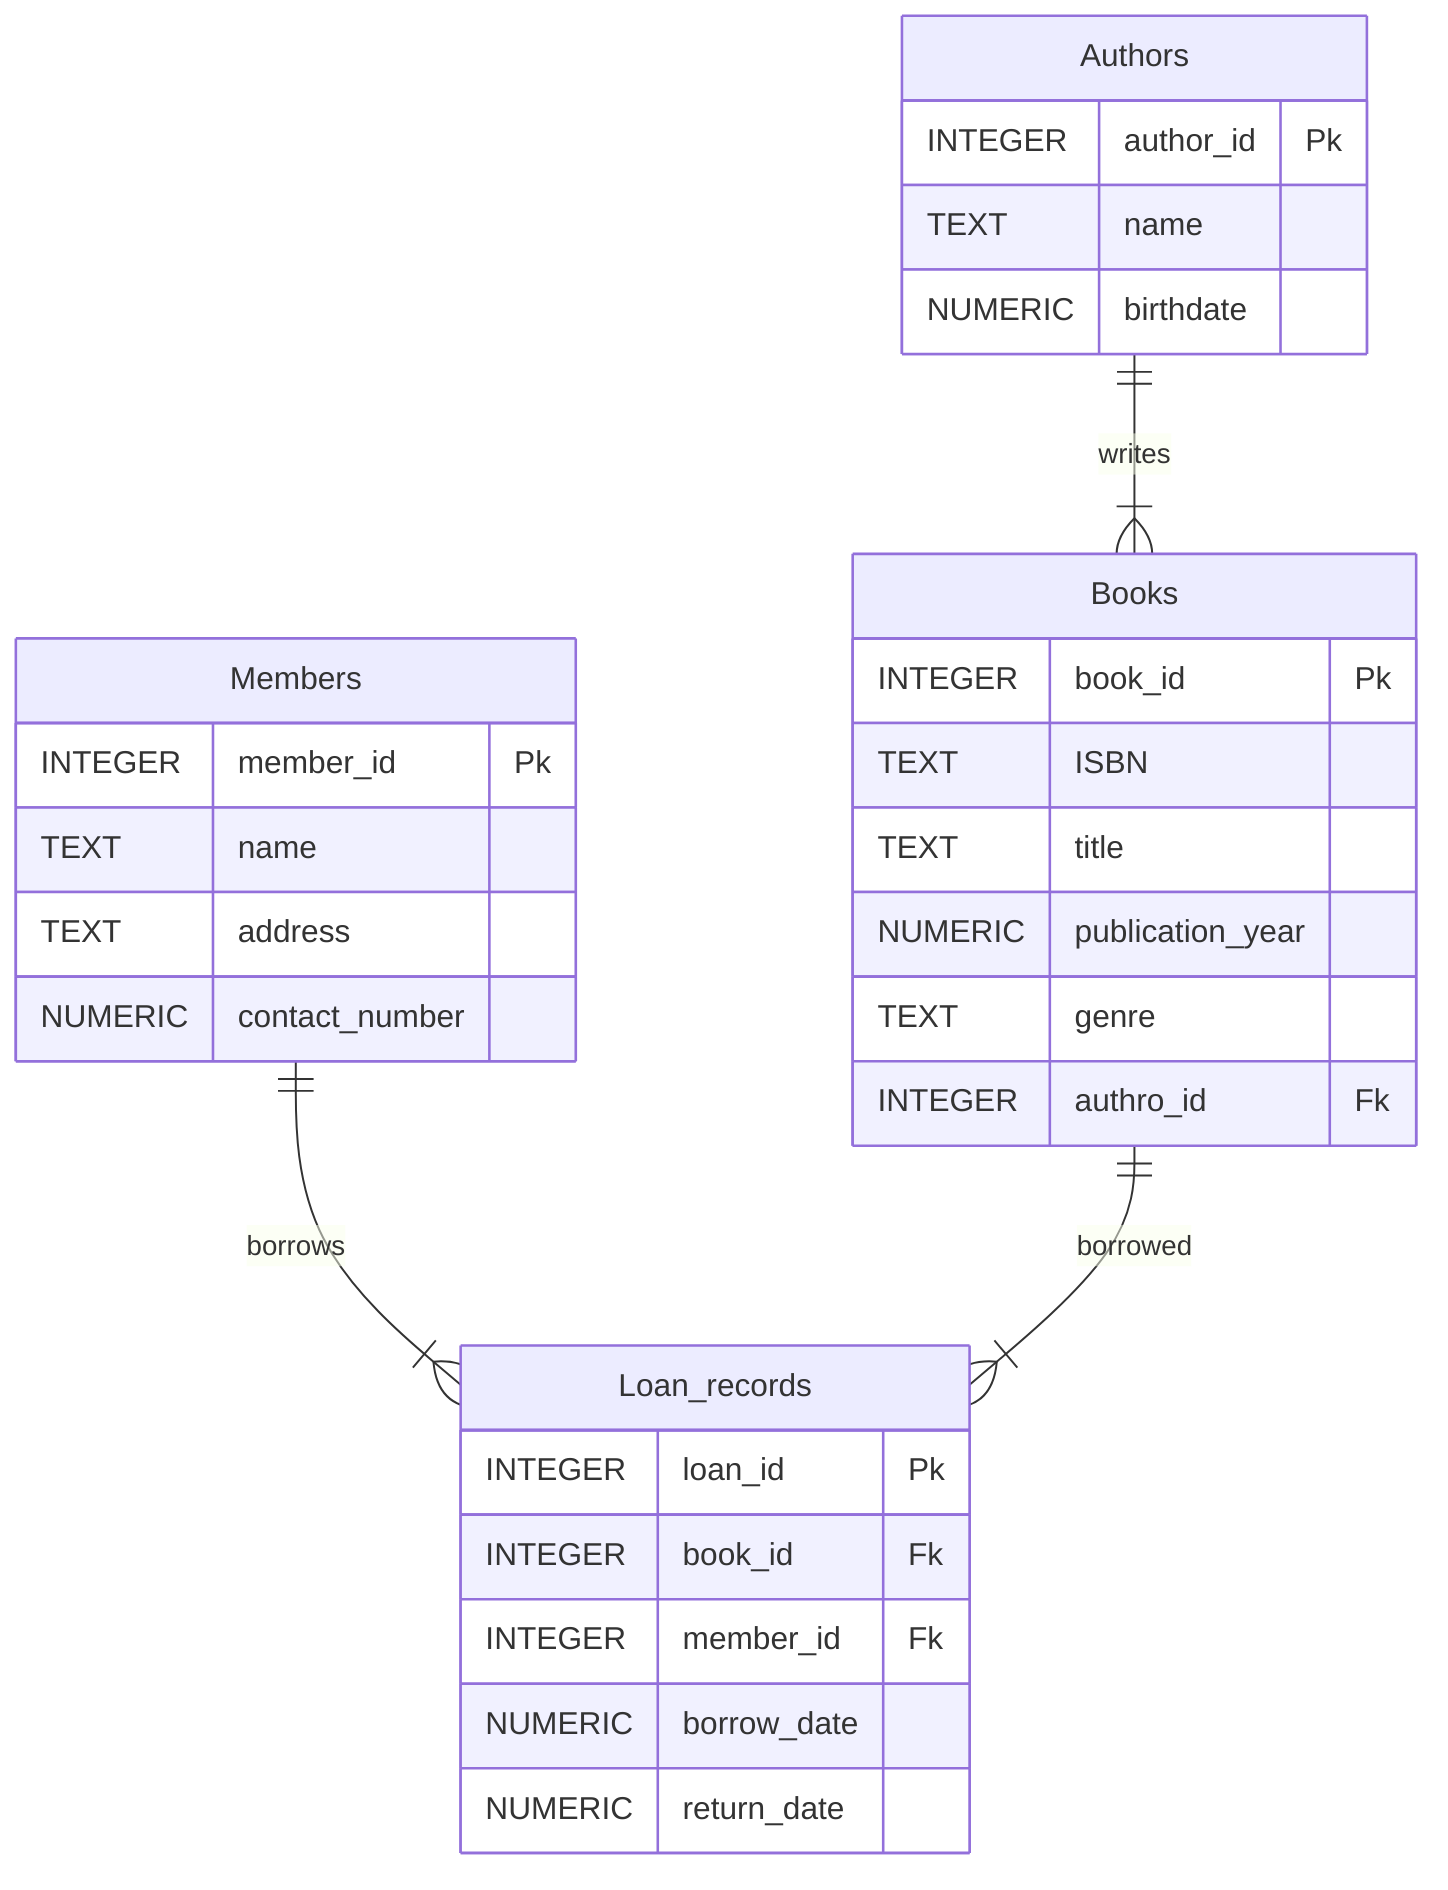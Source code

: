 erDiagram

Books{
INTEGER book_id Pk
TEXT ISBN 
TEXT title
NUMERIC publication_year
TEXT genre
INTEGER authro_id Fk
}
Authors{
INTEGER author_id Pk
TEXT name
NUMERIC birthdate
}
Members{
INTEGER member_id Pk
TEXT name
TEXT address
NUMERIC contact_number
}
Loan_records{
INTEGER loan_id Pk
INTEGER book_id Fk
INTEGER member_id Fk
NUMERIC borrow_date
NUMERIC return_date
}
Authors ||--|{ Books : writes
Members ||--|{ Loan_records: borrows
Books ||--|{ Loan_records : borrowed